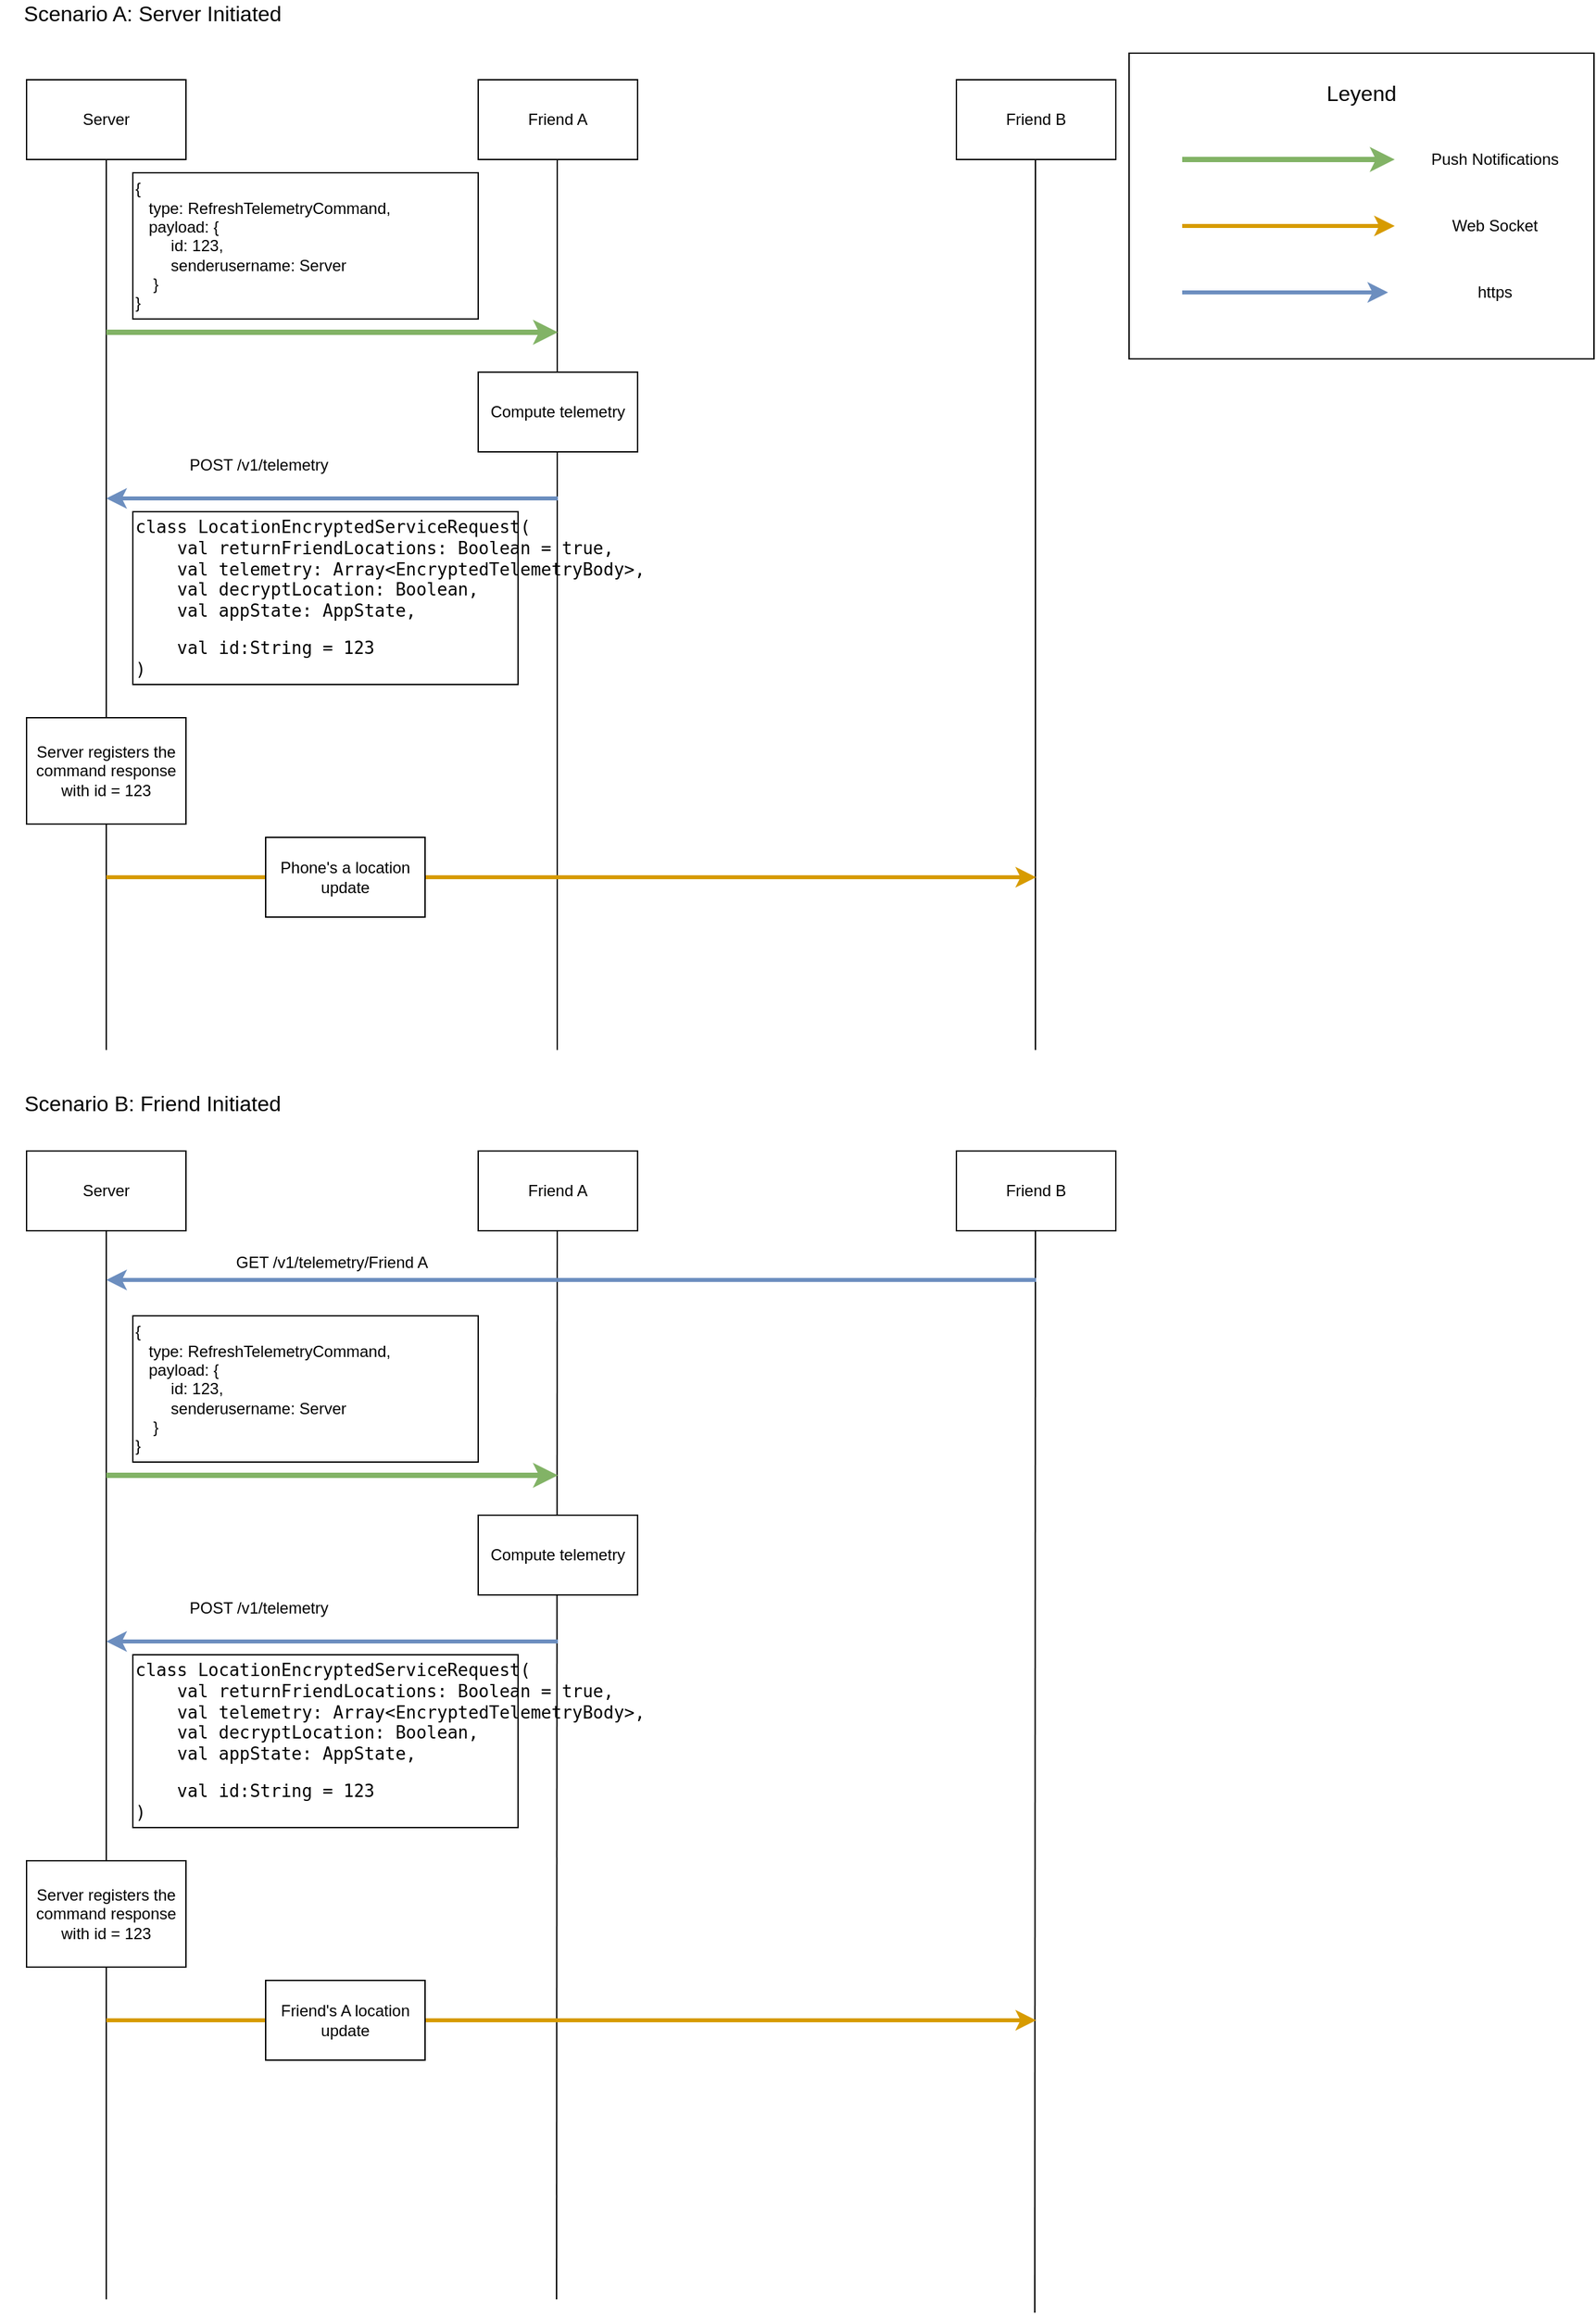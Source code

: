 <mxfile version="12.6.5" type="device"><diagram name="Page-1" id="74e2e168-ea6b-b213-b513-2b3c1d86103e"><mxGraphModel dx="1422" dy="1693" grid="1" gridSize="10" guides="1" tooltips="1" connect="1" arrows="1" fold="1" page="1" pageScale="1" pageWidth="1100" pageHeight="850" background="#ffffff" math="0" shadow="0"><root><mxCell id="0"/><mxCell id="1" parent="0"/><mxCell id="ejJ14Sa8DYmdN8LiOtRX-1" value="Server" style="rounded=0;whiteSpace=wrap;html=1;" vertex="1" parent="1"><mxGeometry x="40" y="40" width="120" height="60" as="geometry"/></mxCell><mxCell id="ejJ14Sa8DYmdN8LiOtRX-2" value="Friend A" style="rounded=0;whiteSpace=wrap;html=1;" vertex="1" parent="1"><mxGeometry x="380" y="40" width="120" height="60" as="geometry"/></mxCell><mxCell id="ejJ14Sa8DYmdN8LiOtRX-3" value="Friend B" style="rounded=0;whiteSpace=wrap;html=1;" vertex="1" parent="1"><mxGeometry x="740" y="40" width="120" height="60" as="geometry"/></mxCell><mxCell id="ejJ14Sa8DYmdN8LiOtRX-4" value="" style="endArrow=none;html=1;entryX=0.5;entryY=1;entryDx=0;entryDy=0;" edge="1" parent="1" target="ejJ14Sa8DYmdN8LiOtRX-1"><mxGeometry width="50" height="50" relative="1" as="geometry"><mxPoint x="100" y="770" as="sourcePoint"/><mxPoint x="90" y="120" as="targetPoint"/></mxGeometry></mxCell><mxCell id="ejJ14Sa8DYmdN8LiOtRX-5" value="" style="endArrow=none;html=1;entryX=0.5;entryY=1;entryDx=0;entryDy=0;" edge="1" parent="1"><mxGeometry width="50" height="50" relative="1" as="geometry"><mxPoint x="439.5" y="770" as="sourcePoint"/><mxPoint x="439.5" y="100" as="targetPoint"/></mxGeometry></mxCell><mxCell id="ejJ14Sa8DYmdN8LiOtRX-6" value="" style="endArrow=none;html=1;entryX=0.5;entryY=1;entryDx=0;entryDy=0;" edge="1" parent="1"><mxGeometry width="50" height="50" relative="1" as="geometry"><mxPoint x="799.5" y="770" as="sourcePoint"/><mxPoint x="799.5" y="100" as="targetPoint"/></mxGeometry></mxCell><mxCell id="ejJ14Sa8DYmdN8LiOtRX-7" value="" style="endArrow=classic;html=1;strokeWidth=4;fillColor=#d5e8d4;strokeColor=#82b366;" edge="1" parent="1"><mxGeometry width="50" height="50" relative="1" as="geometry"><mxPoint x="100" y="230" as="sourcePoint"/><mxPoint x="440" y="230" as="targetPoint"/></mxGeometry></mxCell><mxCell id="ejJ14Sa8DYmdN8LiOtRX-9" value="{&amp;nbsp;&lt;br&gt;&amp;nbsp; &amp;nbsp;type: RefreshTelemetryCommand,&lt;br&gt;&amp;nbsp; &amp;nbsp;payload: {&lt;br&gt;&amp;nbsp; &amp;nbsp; &amp;nbsp; &amp;nbsp; id: 123,&lt;br&gt;&amp;nbsp; &amp;nbsp; &amp;nbsp; &amp;nbsp; senderusername: Server&lt;br&gt;&amp;nbsp; &amp;nbsp; }&lt;br&gt;}" style="rounded=0;whiteSpace=wrap;html=1;align=left;" vertex="1" parent="1"><mxGeometry x="120" y="110" width="260" height="110" as="geometry"/></mxCell><mxCell id="ejJ14Sa8DYmdN8LiOtRX-10" value="Compute telemetry" style="rounded=0;whiteSpace=wrap;html=1;" vertex="1" parent="1"><mxGeometry x="380" y="260" width="120" height="60" as="geometry"/></mxCell><mxCell id="ejJ14Sa8DYmdN8LiOtRX-11" value="" style="endArrow=classic;html=1;strokeWidth=3;fillColor=#dae8fc;strokeColor=#6c8ebf;" edge="1" parent="1"><mxGeometry width="50" height="50" relative="1" as="geometry"><mxPoint x="440" y="355" as="sourcePoint"/><mxPoint x="100" y="355" as="targetPoint"/></mxGeometry></mxCell><mxCell id="ejJ14Sa8DYmdN8LiOtRX-12" value="&lt;pre class=&quot;code highlight&quot; lang=&quot;kotlin&quot; style=&quot;font-size: medium&quot;&gt;&lt;span id=&quot;LC26&quot; class=&quot;line&quot; lang=&quot;kotlin&quot;&gt;&lt;span class=&quot;kd&quot;&gt;class&lt;/span&gt; &lt;span class=&quot;nc&quot;&gt;LocationEncryptedServiceRequest&lt;/span&gt;&lt;span class=&quot;p&quot;&gt;(&lt;/span&gt;&lt;/span&gt;&lt;br&gt;&lt;span id=&quot;LC27&quot; class=&quot;line&quot; lang=&quot;kotlin&quot;&gt;    &lt;span class=&quot;kd&quot;&gt;val&lt;/span&gt; &lt;span class=&quot;py&quot;&gt;returnFriendLocations&lt;/span&gt;&lt;span class=&quot;p&quot;&gt;:&lt;/span&gt; &lt;span class=&quot;nc&quot;&gt;Boolean&lt;/span&gt; &lt;span class=&quot;p&quot;&gt;=&lt;/span&gt; &lt;span class=&quot;k&quot;&gt;true&lt;/span&gt;&lt;span class=&quot;p&quot;&gt;,&lt;/span&gt;&lt;/span&gt;&lt;br&gt;&lt;span id=&quot;LC28&quot; class=&quot;line&quot; lang=&quot;kotlin&quot;&gt;    &lt;span class=&quot;kd&quot;&gt;val&lt;/span&gt; &lt;span class=&quot;py&quot;&gt;telemetry&lt;/span&gt;&lt;span class=&quot;p&quot;&gt;:&lt;/span&gt; &lt;span class=&quot;nc&quot;&gt;Array&lt;/span&gt;&lt;span class=&quot;p&quot;&gt;&amp;lt;&lt;/span&gt;&lt;span class=&quot;nc&quot;&gt;EncryptedTelemetryBody&lt;/span&gt;&lt;span class=&quot;p&quot;&gt;&amp;gt;,&lt;/span&gt;&lt;/span&gt;&lt;br&gt;&lt;span id=&quot;LC29&quot; class=&quot;line&quot; lang=&quot;kotlin&quot;&gt;    &lt;span class=&quot;kd&quot;&gt;val&lt;/span&gt; &lt;span class=&quot;py&quot;&gt;decryptLocation&lt;/span&gt;&lt;span class=&quot;p&quot;&gt;:&lt;/span&gt; &lt;span class=&quot;nc&quot;&gt;Boolean&lt;/span&gt;&lt;span class=&quot;p&quot;&gt;,&lt;/span&gt;&lt;/span&gt;&lt;br&gt;&lt;span id=&quot;LC30&quot; class=&quot;line&quot; lang=&quot;kotlin&quot;&gt;    &lt;span class=&quot;kd&quot;&gt;val&lt;/span&gt; &lt;span class=&quot;py&quot;&gt;appState&lt;/span&gt;&lt;span class=&quot;p&quot;&gt;:&lt;/span&gt; &lt;span class=&quot;nc&quot;&gt;AppState,&lt;/span&gt;&lt;/span&gt;&lt;/pre&gt;&lt;pre class=&quot;code highlight&quot; lang=&quot;kotlin&quot; style=&quot;font-size: medium&quot;&gt;    val id:String = 123&lt;br&gt;&lt;span id=&quot;LC31&quot; class=&quot;line&quot; lang=&quot;kotlin&quot;&gt;)&lt;/span&gt;&lt;br&gt;&lt;/pre&gt;" style="rounded=0;whiteSpace=wrap;html=1;align=left;" vertex="1" parent="1"><mxGeometry x="120" y="365" width="290" height="130" as="geometry"/></mxCell><mxCell id="ejJ14Sa8DYmdN8LiOtRX-13" value="" style="rounded=0;whiteSpace=wrap;html=1;align=left;" vertex="1" parent="1"><mxGeometry x="870" y="20" width="350" height="230" as="geometry"/></mxCell><mxCell id="ejJ14Sa8DYmdN8LiOtRX-14" value="POST /v1/telemetry" style="text;html=1;strokeColor=none;fillColor=none;align=center;verticalAlign=middle;whiteSpace=wrap;rounded=0;" vertex="1" parent="1"><mxGeometry x="140" y="320" width="150" height="20" as="geometry"/></mxCell><mxCell id="ejJ14Sa8DYmdN8LiOtRX-15" value="Server registers the command response&lt;br&gt;with id = 123" style="rounded=0;whiteSpace=wrap;html=1;" vertex="1" parent="1"><mxGeometry x="40" y="520" width="120" height="80" as="geometry"/></mxCell><mxCell id="ejJ14Sa8DYmdN8LiOtRX-16" value="" style="endArrow=classic;html=1;strokeWidth=3;fillColor=#ffe6cc;strokeColor=#d79b00;" edge="1" parent="1"><mxGeometry width="50" height="50" relative="1" as="geometry"><mxPoint x="100" y="640" as="sourcePoint"/><mxPoint x="800" y="640" as="targetPoint"/></mxGeometry></mxCell><mxCell id="ejJ14Sa8DYmdN8LiOtRX-17" value="Phone's a location update" style="rounded=0;whiteSpace=wrap;html=1;" vertex="1" parent="1"><mxGeometry x="220" y="610" width="120" height="60" as="geometry"/></mxCell><mxCell id="ejJ14Sa8DYmdN8LiOtRX-20" value="&lt;font style=&quot;font-size: 16px&quot;&gt;Leyend&lt;/font&gt;" style="text;html=1;strokeColor=none;fillColor=none;align=center;verticalAlign=middle;whiteSpace=wrap;rounded=0;" vertex="1" parent="1"><mxGeometry x="950" y="40" width="190" height="20" as="geometry"/></mxCell><mxCell id="ejJ14Sa8DYmdN8LiOtRX-21" value="" style="endArrow=classic;html=1;strokeWidth=4;fillColor=#d5e8d4;strokeColor=#82b366;" edge="1" parent="1"><mxGeometry width="50" height="50" relative="1" as="geometry"><mxPoint x="910" y="100" as="sourcePoint"/><mxPoint x="1070" y="100" as="targetPoint"/></mxGeometry></mxCell><mxCell id="ejJ14Sa8DYmdN8LiOtRX-22" value="" style="endArrow=classic;html=1;strokeWidth=3;fillColor=#ffe6cc;strokeColor=#d79b00;" edge="1" parent="1"><mxGeometry width="50" height="50" relative="1" as="geometry"><mxPoint x="910" y="150" as="sourcePoint"/><mxPoint x="1070" y="150" as="targetPoint"/></mxGeometry></mxCell><mxCell id="ejJ14Sa8DYmdN8LiOtRX-23" value="" style="endArrow=classic;html=1;strokeWidth=3;fillColor=#dae8fc;strokeColor=#6c8ebf;" edge="1" parent="1"><mxGeometry width="50" height="50" relative="1" as="geometry"><mxPoint x="910" y="200" as="sourcePoint"/><mxPoint x="1065" y="200" as="targetPoint"/></mxGeometry></mxCell><mxCell id="ejJ14Sa8DYmdN8LiOtRX-24" value="Push Notifications" style="text;html=1;align=center;verticalAlign=middle;resizable=0;points=[];autosize=1;" vertex="1" parent="1"><mxGeometry x="1090" y="90" width="110" height="20" as="geometry"/></mxCell><mxCell id="ejJ14Sa8DYmdN8LiOtRX-25" value="Web Socket" style="text;html=1;align=center;verticalAlign=middle;resizable=0;points=[];autosize=1;" vertex="1" parent="1"><mxGeometry x="1105" y="140" width="80" height="20" as="geometry"/></mxCell><mxCell id="ejJ14Sa8DYmdN8LiOtRX-26" value="https" style="text;html=1;align=center;verticalAlign=middle;resizable=0;points=[];autosize=1;" vertex="1" parent="1"><mxGeometry x="1125" y="190" width="40" height="20" as="geometry"/></mxCell><mxCell id="ejJ14Sa8DYmdN8LiOtRX-27" value="&lt;font style=&quot;font-size: 16px&quot;&gt;Scenario A: Server Initiated&lt;/font&gt;" style="text;html=1;strokeColor=none;fillColor=none;align=center;verticalAlign=middle;whiteSpace=wrap;rounded=0;" vertex="1" parent="1"><mxGeometry x="20" y="-20" width="230" height="20" as="geometry"/></mxCell><mxCell id="ejJ14Sa8DYmdN8LiOtRX-28" value="&lt;font style=&quot;font-size: 16px&quot;&gt;Scenario B: Friend Initiated&lt;/font&gt;" style="text;html=1;strokeColor=none;fillColor=none;align=center;verticalAlign=middle;whiteSpace=wrap;rounded=0;" vertex="1" parent="1"><mxGeometry x="20" y="800" width="230" height="20" as="geometry"/></mxCell><mxCell id="ejJ14Sa8DYmdN8LiOtRX-29" value="Server" style="rounded=0;whiteSpace=wrap;html=1;" vertex="1" parent="1"><mxGeometry x="40" y="846" width="120" height="60" as="geometry"/></mxCell><mxCell id="ejJ14Sa8DYmdN8LiOtRX-30" value="Friend A" style="rounded=0;whiteSpace=wrap;html=1;" vertex="1" parent="1"><mxGeometry x="380" y="846" width="120" height="60" as="geometry"/></mxCell><mxCell id="ejJ14Sa8DYmdN8LiOtRX-31" value="Friend B" style="rounded=0;whiteSpace=wrap;html=1;" vertex="1" parent="1"><mxGeometry x="740" y="846" width="120" height="60" as="geometry"/></mxCell><mxCell id="ejJ14Sa8DYmdN8LiOtRX-32" value="" style="endArrow=none;html=1;entryX=0.5;entryY=1;entryDx=0;entryDy=0;" edge="1" parent="1" target="ejJ14Sa8DYmdN8LiOtRX-29"><mxGeometry width="50" height="50" relative="1" as="geometry"><mxPoint x="100" y="1710" as="sourcePoint"/><mxPoint x="90" y="926" as="targetPoint"/></mxGeometry></mxCell><mxCell id="ejJ14Sa8DYmdN8LiOtRX-33" value="" style="endArrow=none;html=1;entryX=0.5;entryY=1;entryDx=0;entryDy=0;" edge="1" parent="1"><mxGeometry width="50" height="50" relative="1" as="geometry"><mxPoint x="439" y="1710" as="sourcePoint"/><mxPoint x="439.5" y="906" as="targetPoint"/></mxGeometry></mxCell><mxCell id="ejJ14Sa8DYmdN8LiOtRX-34" value="" style="endArrow=none;html=1;entryX=0.5;entryY=1;entryDx=0;entryDy=0;" edge="1" parent="1"><mxGeometry width="50" height="50" relative="1" as="geometry"><mxPoint x="799" y="1720" as="sourcePoint"/><mxPoint x="799.5" y="906" as="targetPoint"/></mxGeometry></mxCell><mxCell id="ejJ14Sa8DYmdN8LiOtRX-35" value="" style="endArrow=classic;html=1;strokeWidth=4;fillColor=#d5e8d4;strokeColor=#82b366;" edge="1" parent="1"><mxGeometry width="50" height="50" relative="1" as="geometry"><mxPoint x="100" y="1090" as="sourcePoint"/><mxPoint x="440" y="1090" as="targetPoint"/></mxGeometry></mxCell><mxCell id="ejJ14Sa8DYmdN8LiOtRX-36" value="{&amp;nbsp;&lt;br&gt;&amp;nbsp; &amp;nbsp;type: RefreshTelemetryCommand,&lt;br&gt;&amp;nbsp; &amp;nbsp;payload: {&lt;br&gt;&amp;nbsp; &amp;nbsp; &amp;nbsp; &amp;nbsp; id: 123,&lt;br&gt;&amp;nbsp; &amp;nbsp; &amp;nbsp; &amp;nbsp; senderusername: Server&lt;br&gt;&amp;nbsp; &amp;nbsp; }&lt;br&gt;}" style="rounded=0;whiteSpace=wrap;html=1;align=left;" vertex="1" parent="1"><mxGeometry x="120" y="970" width="260" height="110" as="geometry"/></mxCell><mxCell id="ejJ14Sa8DYmdN8LiOtRX-37" value="Compute telemetry" style="rounded=0;whiteSpace=wrap;html=1;" vertex="1" parent="1"><mxGeometry x="380" y="1120" width="120" height="60" as="geometry"/></mxCell><mxCell id="ejJ14Sa8DYmdN8LiOtRX-38" value="" style="endArrow=classic;html=1;strokeWidth=3;fillColor=#dae8fc;strokeColor=#6c8ebf;" edge="1" parent="1"><mxGeometry width="50" height="50" relative="1" as="geometry"><mxPoint x="440" y="1215" as="sourcePoint"/><mxPoint x="100" y="1215" as="targetPoint"/></mxGeometry></mxCell><mxCell id="ejJ14Sa8DYmdN8LiOtRX-39" value="&lt;pre class=&quot;code highlight&quot; lang=&quot;kotlin&quot; style=&quot;font-size: medium&quot;&gt;&lt;span id=&quot;LC26&quot; class=&quot;line&quot; lang=&quot;kotlin&quot;&gt;&lt;span class=&quot;kd&quot;&gt;class&lt;/span&gt; &lt;span class=&quot;nc&quot;&gt;LocationEncryptedServiceRequest&lt;/span&gt;&lt;span class=&quot;p&quot;&gt;(&lt;/span&gt;&lt;/span&gt;&lt;br&gt;&lt;span id=&quot;LC27&quot; class=&quot;line&quot; lang=&quot;kotlin&quot;&gt;    &lt;span class=&quot;kd&quot;&gt;val&lt;/span&gt; &lt;span class=&quot;py&quot;&gt;returnFriendLocations&lt;/span&gt;&lt;span class=&quot;p&quot;&gt;:&lt;/span&gt; &lt;span class=&quot;nc&quot;&gt;Boolean&lt;/span&gt; &lt;span class=&quot;p&quot;&gt;=&lt;/span&gt; &lt;span class=&quot;k&quot;&gt;true&lt;/span&gt;&lt;span class=&quot;p&quot;&gt;,&lt;/span&gt;&lt;/span&gt;&lt;br&gt;&lt;span id=&quot;LC28&quot; class=&quot;line&quot; lang=&quot;kotlin&quot;&gt;    &lt;span class=&quot;kd&quot;&gt;val&lt;/span&gt; &lt;span class=&quot;py&quot;&gt;telemetry&lt;/span&gt;&lt;span class=&quot;p&quot;&gt;:&lt;/span&gt; &lt;span class=&quot;nc&quot;&gt;Array&lt;/span&gt;&lt;span class=&quot;p&quot;&gt;&amp;lt;&lt;/span&gt;&lt;span class=&quot;nc&quot;&gt;EncryptedTelemetryBody&lt;/span&gt;&lt;span class=&quot;p&quot;&gt;&amp;gt;,&lt;/span&gt;&lt;/span&gt;&lt;br&gt;&lt;span id=&quot;LC29&quot; class=&quot;line&quot; lang=&quot;kotlin&quot;&gt;    &lt;span class=&quot;kd&quot;&gt;val&lt;/span&gt; &lt;span class=&quot;py&quot;&gt;decryptLocation&lt;/span&gt;&lt;span class=&quot;p&quot;&gt;:&lt;/span&gt; &lt;span class=&quot;nc&quot;&gt;Boolean&lt;/span&gt;&lt;span class=&quot;p&quot;&gt;,&lt;/span&gt;&lt;/span&gt;&lt;br&gt;&lt;span id=&quot;LC30&quot; class=&quot;line&quot; lang=&quot;kotlin&quot;&gt;    &lt;span class=&quot;kd&quot;&gt;val&lt;/span&gt; &lt;span class=&quot;py&quot;&gt;appState&lt;/span&gt;&lt;span class=&quot;p&quot;&gt;:&lt;/span&gt; &lt;span class=&quot;nc&quot;&gt;AppState,&lt;/span&gt;&lt;/span&gt;&lt;/pre&gt;&lt;pre class=&quot;code highlight&quot; lang=&quot;kotlin&quot; style=&quot;font-size: medium&quot;&gt;    val id:String = 123&lt;br&gt;&lt;span id=&quot;LC31&quot; class=&quot;line&quot; lang=&quot;kotlin&quot;&gt;)&lt;/span&gt;&lt;br&gt;&lt;/pre&gt;" style="rounded=0;whiteSpace=wrap;html=1;align=left;" vertex="1" parent="1"><mxGeometry x="120" y="1225" width="290" height="130" as="geometry"/></mxCell><mxCell id="ejJ14Sa8DYmdN8LiOtRX-40" value="POST /v1/telemetry" style="text;html=1;strokeColor=none;fillColor=none;align=center;verticalAlign=middle;whiteSpace=wrap;rounded=0;" vertex="1" parent="1"><mxGeometry x="140" y="1180" width="150" height="20" as="geometry"/></mxCell><mxCell id="ejJ14Sa8DYmdN8LiOtRX-41" value="Server registers the command response&lt;br&gt;with id = 123" style="rounded=0;whiteSpace=wrap;html=1;" vertex="1" parent="1"><mxGeometry x="40" y="1380" width="120" height="80" as="geometry"/></mxCell><mxCell id="ejJ14Sa8DYmdN8LiOtRX-42" value="" style="endArrow=classic;html=1;strokeWidth=3;fillColor=#ffe6cc;strokeColor=#d79b00;" edge="1" parent="1"><mxGeometry width="50" height="50" relative="1" as="geometry"><mxPoint x="100" y="1500" as="sourcePoint"/><mxPoint x="800" y="1500" as="targetPoint"/></mxGeometry></mxCell><mxCell id="ejJ14Sa8DYmdN8LiOtRX-43" value="Friend's A location update" style="rounded=0;whiteSpace=wrap;html=1;" vertex="1" parent="1"><mxGeometry x="220" y="1470" width="120" height="60" as="geometry"/></mxCell><mxCell id="ejJ14Sa8DYmdN8LiOtRX-44" value="GET /v1/telemetry/Friend A" style="text;html=1;strokeColor=none;fillColor=none;align=center;verticalAlign=middle;whiteSpace=wrap;rounded=0;" vertex="1" parent="1"><mxGeometry x="140" y="920" width="260" height="20" as="geometry"/></mxCell><mxCell id="ejJ14Sa8DYmdN8LiOtRX-45" value="" style="endArrow=classic;html=1;strokeWidth=3;fillColor=#dae8fc;strokeColor=#6c8ebf;" edge="1" parent="1"><mxGeometry width="50" height="50" relative="1" as="geometry"><mxPoint x="800" y="943" as="sourcePoint"/><mxPoint x="100" y="943" as="targetPoint"/></mxGeometry></mxCell></root></mxGraphModel></diagram></mxfile>
